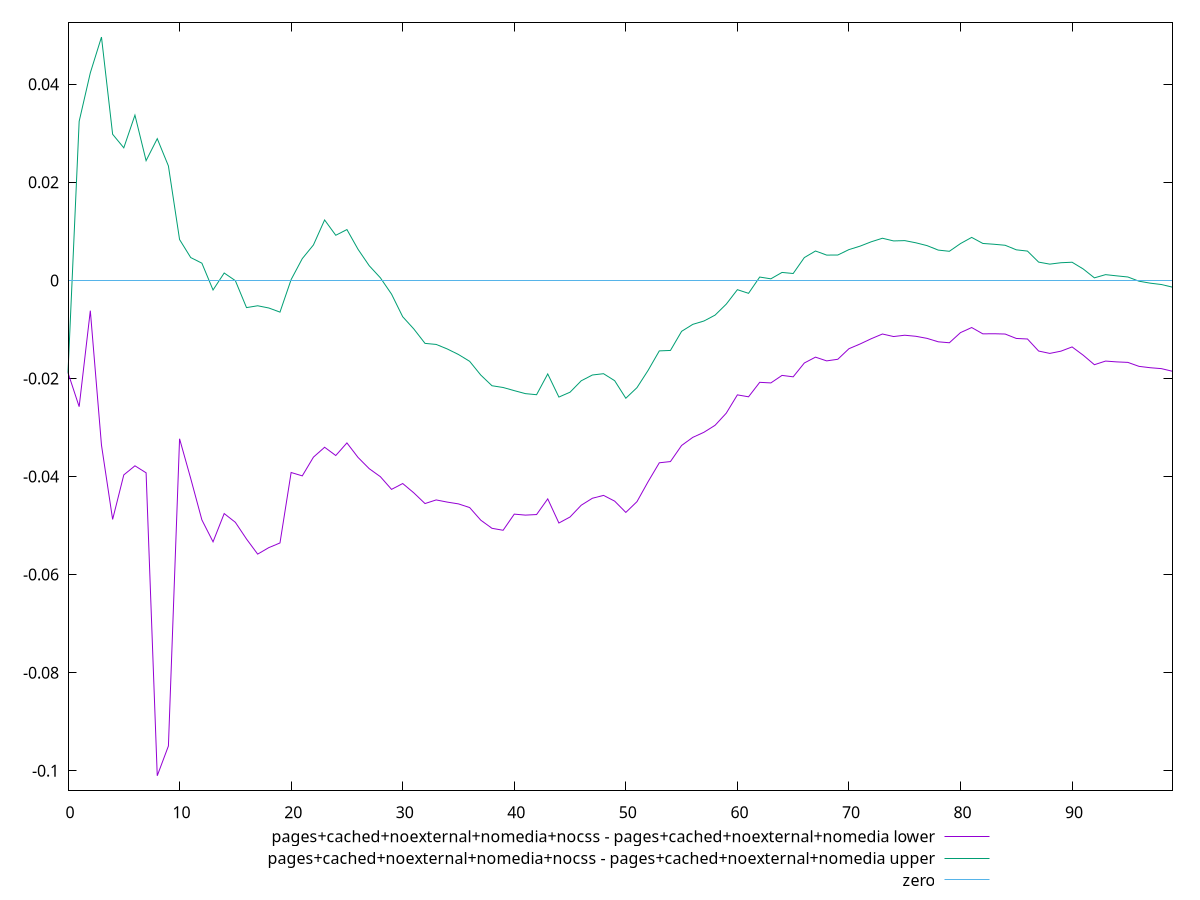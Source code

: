 reset

$pagesCachedNoexternalNomediaNocssPagesCachedNoexternalNomediaLower <<EOF
0 -0.01883449926021008
1 -0.025756478679347737
2 -0.006175248365957765
3 -0.033587290279052585
4 -0.04874727143390353
5 -0.039671926359121146
6 -0.03781502021225626
7 -0.03924204990715592
8 -0.10103327654124837
9 -0.09495688280952372
10 -0.0323021263189489
11 -0.040404902588407135
12 -0.04884341862805448
13 -0.05331798080837463
14 -0.04755255148097078
15 -0.049341909188501086
16 -0.05274662022880419
17 -0.055823640968531395
18 -0.05449881770159559
19 -0.05354717215842929
20 -0.0391782171073658
21 -0.039866237758739057
22 -0.03604648484489162
23 -0.03403187532084026
24 -0.03571625798977006
25 -0.03314379291541579
26 -0.03611473907618672
27 -0.03840315237634288
28 -0.04003257646502045
29 -0.04262133381652251
30 -0.04142824887779616
31 -0.04333756800546286
32 -0.04551292910953692
33 -0.044773001076388784
34 -0.04521758961847469
35 -0.045581535299695775
36 -0.04632915021617841
37 -0.048906149807503185
38 -0.05055864152797496
39 -0.05096213140958305
40 -0.04766884691453964
41 -0.047869514755839476
42 -0.04775494661286135
43 -0.04455820128451787
44 -0.04948091912590087
45 -0.048249738383144544
46 -0.04585677323157705
47 -0.044432629089774786
48 -0.04384566748074288
49 -0.045019310132053306
50 -0.04732036590202461
51 -0.04512297552885555
52 -0.041036694902829324
53 -0.03719845666909923
54 -0.036948155618161636
55 -0.03366303359334098
56 -0.032014543006491626
57 -0.03097669657600418
58 -0.029548440735717614
59 -0.027084771153204068
60 -0.023346168580138424
61 -0.02373910333676552
62 -0.020787405794785628
63 -0.020909064925066043
64 -0.019375139694243232
65 -0.019665674708362498
66 -0.016844865009262584
67 -0.015652092148219266
68 -0.01641427977559334
69 -0.01608542113542589
70 -0.013931234231506892
71 -0.012963677574440221
72 -0.011892635779543912
73 -0.01093257941282413
74 -0.011449829003023135
75 -0.011181563611101482
76 -0.011400003304193513
77 -0.011822951996551784
78 -0.01252316377752957
79 -0.01271851803537225
80 -0.01064391540367588
81 -0.009613121404944136
82 -0.010900974842201124
83 -0.01087758178624649
84 -0.010939383582890552
85 -0.01183919127222634
86 -0.01194985262973955
87 -0.01440557239014855
88 -0.01488984743795061
89 -0.014432764855759598
90 -0.013568274175542449
91 -0.015261016791419982
92 -0.017192882315968726
93 -0.01645311328189139
94 -0.01662007517671737
95 -0.01672278994285992
96 -0.017531367871517413
97 -0.017809101806168817
98 -0.017993578917403903
99 -0.01853563676416565
EOF

$pagesCachedNoexternalNomediaNocssPagesCachedNoexternalNomediaUpper <<EOF
0 -0.01883449926021008
1 0.032437237611412505
2 0.04233050598278091
3 0.04962807847817261
4 0.02980563338326267
5 0.027038320406678806
6 0.03370871177518621
7 0.024423311967240194
8 0.028907923727496163
9 0.02334155139003055
10 0.00833556657429179
11 0.004657094671738592
12 0.0035138481723480768
13 -0.0019563543895669278
14 0.0015073506664145739
15 -0.00004771386254368709
16 -0.005549307709193787
17 -0.005173443574483162
18 -0.005627636054575391
19 -0.006470745254143161
20 0.00016907350893747078
21 0.004444254273375317
22 0.007231806838022853
23 0.012326209656873342
24 0.009204483972167537
25 0.010368854179272014
26 0.006332089043733551
27 0.0029918845156447355
28 0.0005281016306611895
29 -0.0027999986752268932
30 -0.007410567781754869
31 -0.009914919723071444
32 -0.012845407344441777
33 -0.013059324443757493
34 -0.013987616090816422
35 -0.015116980190270076
36 -0.016505302629423
37 -0.019310360366179502
38 -0.021482719500410693
39 -0.02184233646187273
40 -0.0224836222852083
41 -0.023093625347464036
42 -0.023313594676062685
43 -0.019075605944007312
44 -0.023795061721150243
45 -0.022799794046269046
46 -0.02047724291846004
47 -0.019294182482557837
48 -0.019026933445894498
49 -0.02045718267697326
50 -0.024034465859516286
51 -0.02186959528949153
52 -0.018336135536257483
53 -0.014375083131385172
54 -0.014285357900945794
55 -0.010386339181715179
56 -0.008966595342074798
57 -0.008281935513838748
58 -0.007080359159101763
59 -0.004847150276373946
60 -0.0018936253893755
61 -0.0026335942692603774
62 0.0006827768752641558
63 0.00032332438228198195
64 0.0016268002075447135
65 0.0014067523114035772
66 0.004656549252245521
67 0.005995241638354177
68 0.005162157891333504
69 0.005177144875331505
70 0.006283594619331709
71 0.006989789391732611
72 0.007878865880204698
73 0.008597232955533631
74 0.008051141880972643
75 0.00811511393768319
76 0.0076691172369095124
77 0.007093951071964061
78 0.006183232272785248
79 0.005937333415281331
80 0.007515300930007468
81 0.00876971698396839
82 0.007536704277790103
83 0.007372358203089522
84 0.0071655533056603354
85 0.006237280645675207
86 0.00597930090813001
87 0.0037325645652150283
88 0.0033183367596014476
89 0.0036053646999690634
90 0.0037062917617786562
91 0.0023251365635998753
92 0.0005204037053584513
93 0.0011750887038817475
94 0.0009270329011590271
95 0.0006951952403158081
96 -0.00016564142579536013
97 -0.0005609256976768263
98 -0.0008404016136443308
99 -0.001377756800302549
EOF

set key outside below
set xrange [0:99]
set yrange [-0.10404650364163678:0.05264130557856103]
set trange [-0.10404650364163678:0.05264130557856103]
set terminal svg size 640, 520 enhanced background rgb 'white'
set output "reprap/meta/scoreEstimate/diff/4_sub_3.svg"

plot $pagesCachedNoexternalNomediaNocssPagesCachedNoexternalNomediaLower title "pages+cached+noexternal+nomedia+nocss - pages+cached+noexternal+nomedia lower" with line, \
     $pagesCachedNoexternalNomediaNocssPagesCachedNoexternalNomediaUpper title "pages+cached+noexternal+nomedia+nocss - pages+cached+noexternal+nomedia upper" with line, \
     0 title "zero"

reset
